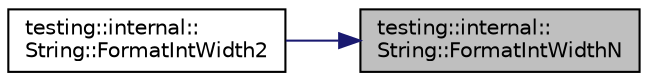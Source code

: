 digraph "testing::internal::String::FormatIntWidthN"
{
 // LATEX_PDF_SIZE
  bgcolor="transparent";
  edge [fontname="Helvetica",fontsize="10",labelfontname="Helvetica",labelfontsize="10"];
  node [fontname="Helvetica",fontsize="10",shape=record];
  rankdir="RL";
  Node1 [label="testing::internal::\lString::FormatIntWidthN",height=0.2,width=0.4,color="black", fillcolor="grey75", style="filled", fontcolor="black",tooltip=" "];
  Node1 -> Node2 [dir="back",color="midnightblue",fontsize="10",style="solid",fontname="Helvetica"];
  Node2 [label="testing::internal::\lString::FormatIntWidth2",height=0.2,width=0.4,color="black",URL="$classtesting_1_1internal_1_1String.html#af50b18d588355871e1982c4043523e0f",tooltip=" "];
}
